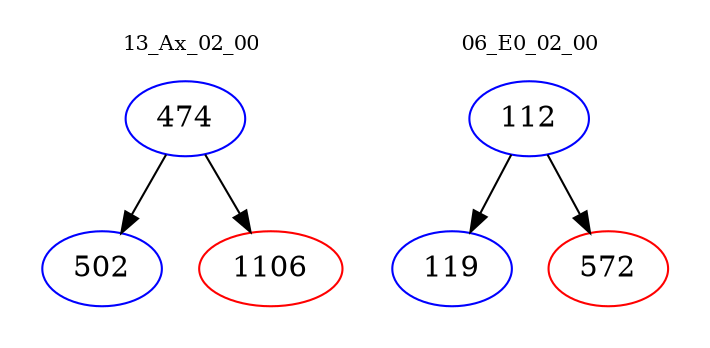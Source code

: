 digraph{
subgraph cluster_0 {
color = white
label = "13_Ax_02_00";
fontsize=10;
T0_474 [label="474", color="blue"]
T0_474 -> T0_502 [color="black"]
T0_502 [label="502", color="blue"]
T0_474 -> T0_1106 [color="black"]
T0_1106 [label="1106", color="red"]
}
subgraph cluster_1 {
color = white
label = "06_E0_02_00";
fontsize=10;
T1_112 [label="112", color="blue"]
T1_112 -> T1_119 [color="black"]
T1_119 [label="119", color="blue"]
T1_112 -> T1_572 [color="black"]
T1_572 [label="572", color="red"]
}
}
